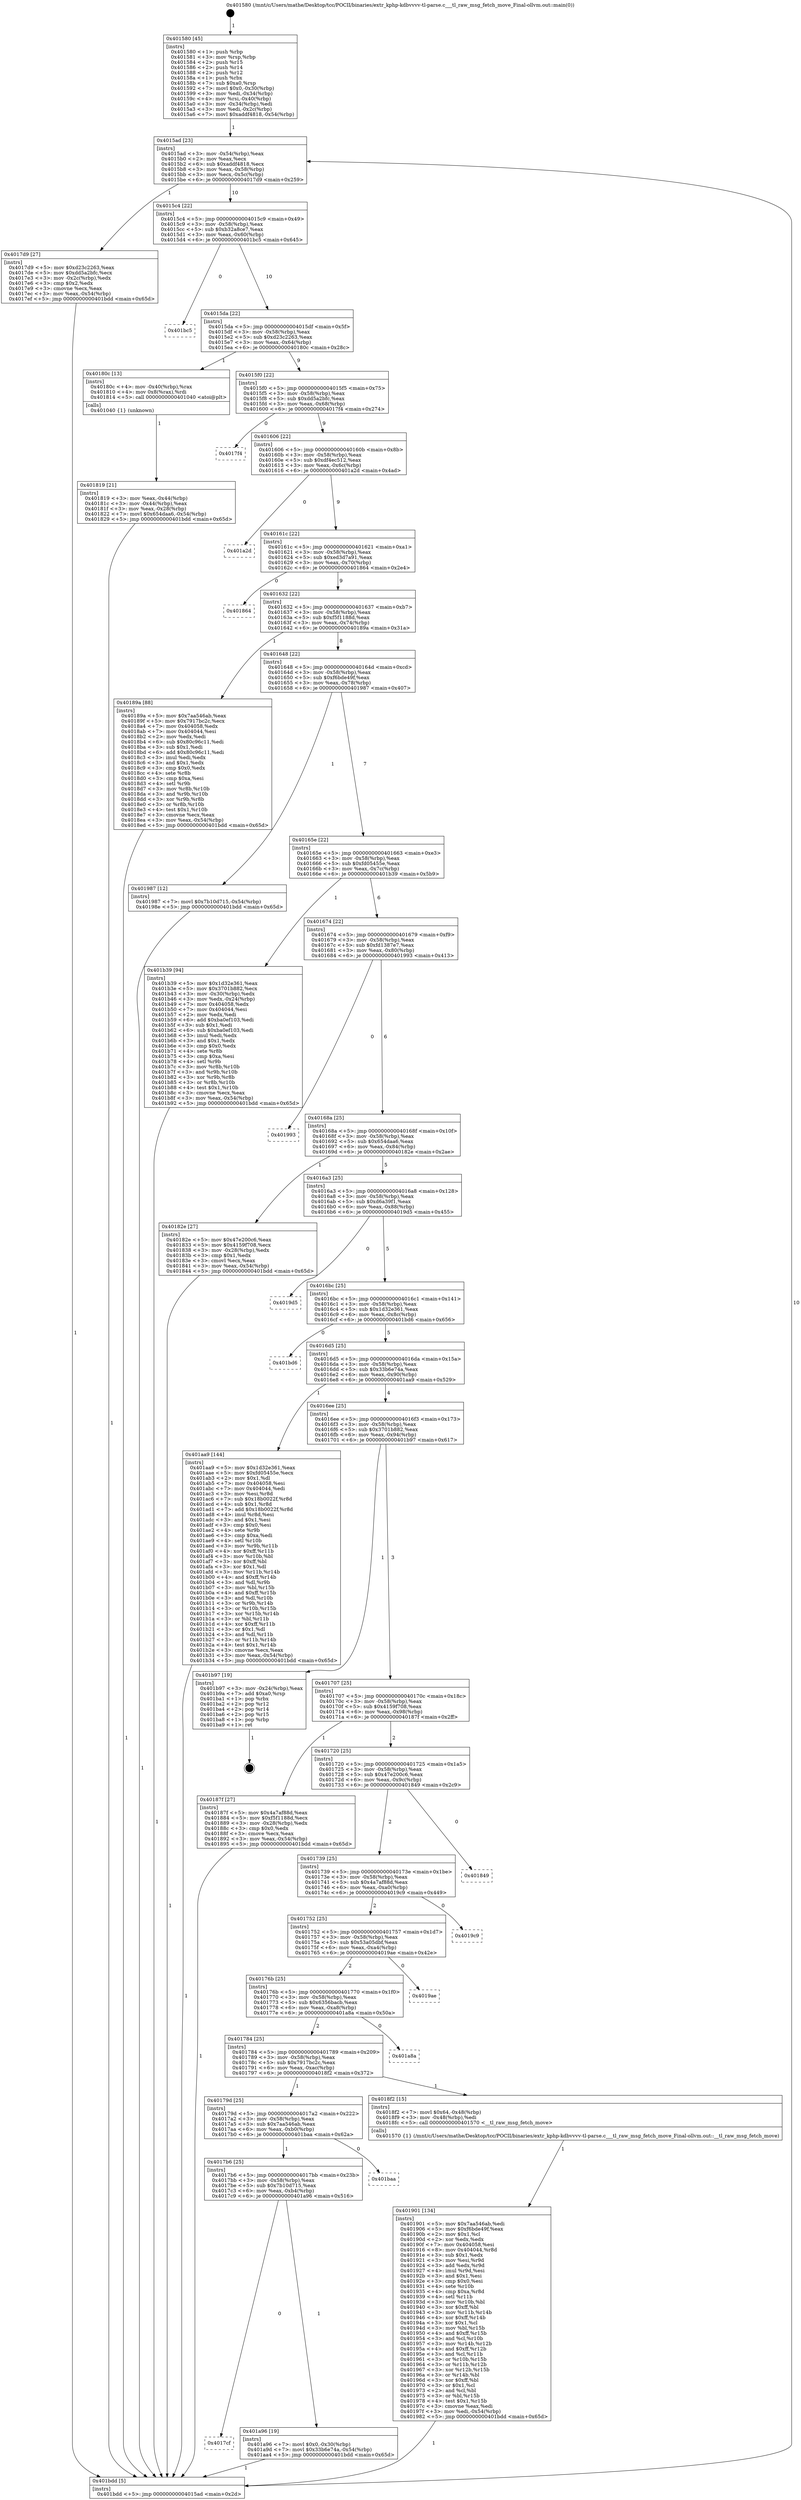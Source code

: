 digraph "0x401580" {
  label = "0x401580 (/mnt/c/Users/mathe/Desktop/tcc/POCII/binaries/extr_kphp-kdbvvvv-tl-parse.c___tl_raw_msg_fetch_move_Final-ollvm.out::main(0))"
  labelloc = "t"
  node[shape=record]

  Entry [label="",width=0.3,height=0.3,shape=circle,fillcolor=black,style=filled]
  "0x4015ad" [label="{
     0x4015ad [23]\l
     | [instrs]\l
     &nbsp;&nbsp;0x4015ad \<+3\>: mov -0x54(%rbp),%eax\l
     &nbsp;&nbsp;0x4015b0 \<+2\>: mov %eax,%ecx\l
     &nbsp;&nbsp;0x4015b2 \<+6\>: sub $0xaddf4818,%ecx\l
     &nbsp;&nbsp;0x4015b8 \<+3\>: mov %eax,-0x58(%rbp)\l
     &nbsp;&nbsp;0x4015bb \<+3\>: mov %ecx,-0x5c(%rbp)\l
     &nbsp;&nbsp;0x4015be \<+6\>: je 00000000004017d9 \<main+0x259\>\l
  }"]
  "0x4017d9" [label="{
     0x4017d9 [27]\l
     | [instrs]\l
     &nbsp;&nbsp;0x4017d9 \<+5\>: mov $0xd23c2263,%eax\l
     &nbsp;&nbsp;0x4017de \<+5\>: mov $0xdd5a2bfc,%ecx\l
     &nbsp;&nbsp;0x4017e3 \<+3\>: mov -0x2c(%rbp),%edx\l
     &nbsp;&nbsp;0x4017e6 \<+3\>: cmp $0x2,%edx\l
     &nbsp;&nbsp;0x4017e9 \<+3\>: cmovne %ecx,%eax\l
     &nbsp;&nbsp;0x4017ec \<+3\>: mov %eax,-0x54(%rbp)\l
     &nbsp;&nbsp;0x4017ef \<+5\>: jmp 0000000000401bdd \<main+0x65d\>\l
  }"]
  "0x4015c4" [label="{
     0x4015c4 [22]\l
     | [instrs]\l
     &nbsp;&nbsp;0x4015c4 \<+5\>: jmp 00000000004015c9 \<main+0x49\>\l
     &nbsp;&nbsp;0x4015c9 \<+3\>: mov -0x58(%rbp),%eax\l
     &nbsp;&nbsp;0x4015cc \<+5\>: sub $0xb32a8ce7,%eax\l
     &nbsp;&nbsp;0x4015d1 \<+3\>: mov %eax,-0x60(%rbp)\l
     &nbsp;&nbsp;0x4015d4 \<+6\>: je 0000000000401bc5 \<main+0x645\>\l
  }"]
  "0x401bdd" [label="{
     0x401bdd [5]\l
     | [instrs]\l
     &nbsp;&nbsp;0x401bdd \<+5\>: jmp 00000000004015ad \<main+0x2d\>\l
  }"]
  "0x401580" [label="{
     0x401580 [45]\l
     | [instrs]\l
     &nbsp;&nbsp;0x401580 \<+1\>: push %rbp\l
     &nbsp;&nbsp;0x401581 \<+3\>: mov %rsp,%rbp\l
     &nbsp;&nbsp;0x401584 \<+2\>: push %r15\l
     &nbsp;&nbsp;0x401586 \<+2\>: push %r14\l
     &nbsp;&nbsp;0x401588 \<+2\>: push %r12\l
     &nbsp;&nbsp;0x40158a \<+1\>: push %rbx\l
     &nbsp;&nbsp;0x40158b \<+7\>: sub $0xa0,%rsp\l
     &nbsp;&nbsp;0x401592 \<+7\>: movl $0x0,-0x30(%rbp)\l
     &nbsp;&nbsp;0x401599 \<+3\>: mov %edi,-0x34(%rbp)\l
     &nbsp;&nbsp;0x40159c \<+4\>: mov %rsi,-0x40(%rbp)\l
     &nbsp;&nbsp;0x4015a0 \<+3\>: mov -0x34(%rbp),%edi\l
     &nbsp;&nbsp;0x4015a3 \<+3\>: mov %edi,-0x2c(%rbp)\l
     &nbsp;&nbsp;0x4015a6 \<+7\>: movl $0xaddf4818,-0x54(%rbp)\l
  }"]
  Exit [label="",width=0.3,height=0.3,shape=circle,fillcolor=black,style=filled,peripheries=2]
  "0x401bc5" [label="{
     0x401bc5\l
  }", style=dashed]
  "0x4015da" [label="{
     0x4015da [22]\l
     | [instrs]\l
     &nbsp;&nbsp;0x4015da \<+5\>: jmp 00000000004015df \<main+0x5f\>\l
     &nbsp;&nbsp;0x4015df \<+3\>: mov -0x58(%rbp),%eax\l
     &nbsp;&nbsp;0x4015e2 \<+5\>: sub $0xd23c2263,%eax\l
     &nbsp;&nbsp;0x4015e7 \<+3\>: mov %eax,-0x64(%rbp)\l
     &nbsp;&nbsp;0x4015ea \<+6\>: je 000000000040180c \<main+0x28c\>\l
  }"]
  "0x4017cf" [label="{
     0x4017cf\l
  }", style=dashed]
  "0x40180c" [label="{
     0x40180c [13]\l
     | [instrs]\l
     &nbsp;&nbsp;0x40180c \<+4\>: mov -0x40(%rbp),%rax\l
     &nbsp;&nbsp;0x401810 \<+4\>: mov 0x8(%rax),%rdi\l
     &nbsp;&nbsp;0x401814 \<+5\>: call 0000000000401040 \<atoi@plt\>\l
     | [calls]\l
     &nbsp;&nbsp;0x401040 \{1\} (unknown)\l
  }"]
  "0x4015f0" [label="{
     0x4015f0 [22]\l
     | [instrs]\l
     &nbsp;&nbsp;0x4015f0 \<+5\>: jmp 00000000004015f5 \<main+0x75\>\l
     &nbsp;&nbsp;0x4015f5 \<+3\>: mov -0x58(%rbp),%eax\l
     &nbsp;&nbsp;0x4015f8 \<+5\>: sub $0xdd5a2bfc,%eax\l
     &nbsp;&nbsp;0x4015fd \<+3\>: mov %eax,-0x68(%rbp)\l
     &nbsp;&nbsp;0x401600 \<+6\>: je 00000000004017f4 \<main+0x274\>\l
  }"]
  "0x401819" [label="{
     0x401819 [21]\l
     | [instrs]\l
     &nbsp;&nbsp;0x401819 \<+3\>: mov %eax,-0x44(%rbp)\l
     &nbsp;&nbsp;0x40181c \<+3\>: mov -0x44(%rbp),%eax\l
     &nbsp;&nbsp;0x40181f \<+3\>: mov %eax,-0x28(%rbp)\l
     &nbsp;&nbsp;0x401822 \<+7\>: movl $0x654daa6,-0x54(%rbp)\l
     &nbsp;&nbsp;0x401829 \<+5\>: jmp 0000000000401bdd \<main+0x65d\>\l
  }"]
  "0x401a96" [label="{
     0x401a96 [19]\l
     | [instrs]\l
     &nbsp;&nbsp;0x401a96 \<+7\>: movl $0x0,-0x30(%rbp)\l
     &nbsp;&nbsp;0x401a9d \<+7\>: movl $0x33b6e74a,-0x54(%rbp)\l
     &nbsp;&nbsp;0x401aa4 \<+5\>: jmp 0000000000401bdd \<main+0x65d\>\l
  }"]
  "0x4017f4" [label="{
     0x4017f4\l
  }", style=dashed]
  "0x401606" [label="{
     0x401606 [22]\l
     | [instrs]\l
     &nbsp;&nbsp;0x401606 \<+5\>: jmp 000000000040160b \<main+0x8b\>\l
     &nbsp;&nbsp;0x40160b \<+3\>: mov -0x58(%rbp),%eax\l
     &nbsp;&nbsp;0x40160e \<+5\>: sub $0xdf4ec512,%eax\l
     &nbsp;&nbsp;0x401613 \<+3\>: mov %eax,-0x6c(%rbp)\l
     &nbsp;&nbsp;0x401616 \<+6\>: je 0000000000401a2d \<main+0x4ad\>\l
  }"]
  "0x4017b6" [label="{
     0x4017b6 [25]\l
     | [instrs]\l
     &nbsp;&nbsp;0x4017b6 \<+5\>: jmp 00000000004017bb \<main+0x23b\>\l
     &nbsp;&nbsp;0x4017bb \<+3\>: mov -0x58(%rbp),%eax\l
     &nbsp;&nbsp;0x4017be \<+5\>: sub $0x7b10d715,%eax\l
     &nbsp;&nbsp;0x4017c3 \<+6\>: mov %eax,-0xb4(%rbp)\l
     &nbsp;&nbsp;0x4017c9 \<+6\>: je 0000000000401a96 \<main+0x516\>\l
  }"]
  "0x401a2d" [label="{
     0x401a2d\l
  }", style=dashed]
  "0x40161c" [label="{
     0x40161c [22]\l
     | [instrs]\l
     &nbsp;&nbsp;0x40161c \<+5\>: jmp 0000000000401621 \<main+0xa1\>\l
     &nbsp;&nbsp;0x401621 \<+3\>: mov -0x58(%rbp),%eax\l
     &nbsp;&nbsp;0x401624 \<+5\>: sub $0xed3d7a91,%eax\l
     &nbsp;&nbsp;0x401629 \<+3\>: mov %eax,-0x70(%rbp)\l
     &nbsp;&nbsp;0x40162c \<+6\>: je 0000000000401864 \<main+0x2e4\>\l
  }"]
  "0x401baa" [label="{
     0x401baa\l
  }", style=dashed]
  "0x401864" [label="{
     0x401864\l
  }", style=dashed]
  "0x401632" [label="{
     0x401632 [22]\l
     | [instrs]\l
     &nbsp;&nbsp;0x401632 \<+5\>: jmp 0000000000401637 \<main+0xb7\>\l
     &nbsp;&nbsp;0x401637 \<+3\>: mov -0x58(%rbp),%eax\l
     &nbsp;&nbsp;0x40163a \<+5\>: sub $0xf5f1188d,%eax\l
     &nbsp;&nbsp;0x40163f \<+3\>: mov %eax,-0x74(%rbp)\l
     &nbsp;&nbsp;0x401642 \<+6\>: je 000000000040189a \<main+0x31a\>\l
  }"]
  "0x401901" [label="{
     0x401901 [134]\l
     | [instrs]\l
     &nbsp;&nbsp;0x401901 \<+5\>: mov $0x7aa546ab,%edi\l
     &nbsp;&nbsp;0x401906 \<+5\>: mov $0xf6bde49f,%eax\l
     &nbsp;&nbsp;0x40190b \<+2\>: mov $0x1,%cl\l
     &nbsp;&nbsp;0x40190d \<+2\>: xor %edx,%edx\l
     &nbsp;&nbsp;0x40190f \<+7\>: mov 0x404058,%esi\l
     &nbsp;&nbsp;0x401916 \<+8\>: mov 0x404044,%r8d\l
     &nbsp;&nbsp;0x40191e \<+3\>: sub $0x1,%edx\l
     &nbsp;&nbsp;0x401921 \<+3\>: mov %esi,%r9d\l
     &nbsp;&nbsp;0x401924 \<+3\>: add %edx,%r9d\l
     &nbsp;&nbsp;0x401927 \<+4\>: imul %r9d,%esi\l
     &nbsp;&nbsp;0x40192b \<+3\>: and $0x1,%esi\l
     &nbsp;&nbsp;0x40192e \<+3\>: cmp $0x0,%esi\l
     &nbsp;&nbsp;0x401931 \<+4\>: sete %r10b\l
     &nbsp;&nbsp;0x401935 \<+4\>: cmp $0xa,%r8d\l
     &nbsp;&nbsp;0x401939 \<+4\>: setl %r11b\l
     &nbsp;&nbsp;0x40193d \<+3\>: mov %r10b,%bl\l
     &nbsp;&nbsp;0x401940 \<+3\>: xor $0xff,%bl\l
     &nbsp;&nbsp;0x401943 \<+3\>: mov %r11b,%r14b\l
     &nbsp;&nbsp;0x401946 \<+4\>: xor $0xff,%r14b\l
     &nbsp;&nbsp;0x40194a \<+3\>: xor $0x1,%cl\l
     &nbsp;&nbsp;0x40194d \<+3\>: mov %bl,%r15b\l
     &nbsp;&nbsp;0x401950 \<+4\>: and $0xff,%r15b\l
     &nbsp;&nbsp;0x401954 \<+3\>: and %cl,%r10b\l
     &nbsp;&nbsp;0x401957 \<+3\>: mov %r14b,%r12b\l
     &nbsp;&nbsp;0x40195a \<+4\>: and $0xff,%r12b\l
     &nbsp;&nbsp;0x40195e \<+3\>: and %cl,%r11b\l
     &nbsp;&nbsp;0x401961 \<+3\>: or %r10b,%r15b\l
     &nbsp;&nbsp;0x401964 \<+3\>: or %r11b,%r12b\l
     &nbsp;&nbsp;0x401967 \<+3\>: xor %r12b,%r15b\l
     &nbsp;&nbsp;0x40196a \<+3\>: or %r14b,%bl\l
     &nbsp;&nbsp;0x40196d \<+3\>: xor $0xff,%bl\l
     &nbsp;&nbsp;0x401970 \<+3\>: or $0x1,%cl\l
     &nbsp;&nbsp;0x401973 \<+2\>: and %cl,%bl\l
     &nbsp;&nbsp;0x401975 \<+3\>: or %bl,%r15b\l
     &nbsp;&nbsp;0x401978 \<+4\>: test $0x1,%r15b\l
     &nbsp;&nbsp;0x40197c \<+3\>: cmovne %eax,%edi\l
     &nbsp;&nbsp;0x40197f \<+3\>: mov %edi,-0x54(%rbp)\l
     &nbsp;&nbsp;0x401982 \<+5\>: jmp 0000000000401bdd \<main+0x65d\>\l
  }"]
  "0x40189a" [label="{
     0x40189a [88]\l
     | [instrs]\l
     &nbsp;&nbsp;0x40189a \<+5\>: mov $0x7aa546ab,%eax\l
     &nbsp;&nbsp;0x40189f \<+5\>: mov $0x7917bc2c,%ecx\l
     &nbsp;&nbsp;0x4018a4 \<+7\>: mov 0x404058,%edx\l
     &nbsp;&nbsp;0x4018ab \<+7\>: mov 0x404044,%esi\l
     &nbsp;&nbsp;0x4018b2 \<+2\>: mov %edx,%edi\l
     &nbsp;&nbsp;0x4018b4 \<+6\>: sub $0x80c96c11,%edi\l
     &nbsp;&nbsp;0x4018ba \<+3\>: sub $0x1,%edi\l
     &nbsp;&nbsp;0x4018bd \<+6\>: add $0x80c96c11,%edi\l
     &nbsp;&nbsp;0x4018c3 \<+3\>: imul %edi,%edx\l
     &nbsp;&nbsp;0x4018c6 \<+3\>: and $0x1,%edx\l
     &nbsp;&nbsp;0x4018c9 \<+3\>: cmp $0x0,%edx\l
     &nbsp;&nbsp;0x4018cc \<+4\>: sete %r8b\l
     &nbsp;&nbsp;0x4018d0 \<+3\>: cmp $0xa,%esi\l
     &nbsp;&nbsp;0x4018d3 \<+4\>: setl %r9b\l
     &nbsp;&nbsp;0x4018d7 \<+3\>: mov %r8b,%r10b\l
     &nbsp;&nbsp;0x4018da \<+3\>: and %r9b,%r10b\l
     &nbsp;&nbsp;0x4018dd \<+3\>: xor %r9b,%r8b\l
     &nbsp;&nbsp;0x4018e0 \<+3\>: or %r8b,%r10b\l
     &nbsp;&nbsp;0x4018e3 \<+4\>: test $0x1,%r10b\l
     &nbsp;&nbsp;0x4018e7 \<+3\>: cmovne %ecx,%eax\l
     &nbsp;&nbsp;0x4018ea \<+3\>: mov %eax,-0x54(%rbp)\l
     &nbsp;&nbsp;0x4018ed \<+5\>: jmp 0000000000401bdd \<main+0x65d\>\l
  }"]
  "0x401648" [label="{
     0x401648 [22]\l
     | [instrs]\l
     &nbsp;&nbsp;0x401648 \<+5\>: jmp 000000000040164d \<main+0xcd\>\l
     &nbsp;&nbsp;0x40164d \<+3\>: mov -0x58(%rbp),%eax\l
     &nbsp;&nbsp;0x401650 \<+5\>: sub $0xf6bde49f,%eax\l
     &nbsp;&nbsp;0x401655 \<+3\>: mov %eax,-0x78(%rbp)\l
     &nbsp;&nbsp;0x401658 \<+6\>: je 0000000000401987 \<main+0x407\>\l
  }"]
  "0x40179d" [label="{
     0x40179d [25]\l
     | [instrs]\l
     &nbsp;&nbsp;0x40179d \<+5\>: jmp 00000000004017a2 \<main+0x222\>\l
     &nbsp;&nbsp;0x4017a2 \<+3\>: mov -0x58(%rbp),%eax\l
     &nbsp;&nbsp;0x4017a5 \<+5\>: sub $0x7aa546ab,%eax\l
     &nbsp;&nbsp;0x4017aa \<+6\>: mov %eax,-0xb0(%rbp)\l
     &nbsp;&nbsp;0x4017b0 \<+6\>: je 0000000000401baa \<main+0x62a\>\l
  }"]
  "0x401987" [label="{
     0x401987 [12]\l
     | [instrs]\l
     &nbsp;&nbsp;0x401987 \<+7\>: movl $0x7b10d715,-0x54(%rbp)\l
     &nbsp;&nbsp;0x40198e \<+5\>: jmp 0000000000401bdd \<main+0x65d\>\l
  }"]
  "0x40165e" [label="{
     0x40165e [22]\l
     | [instrs]\l
     &nbsp;&nbsp;0x40165e \<+5\>: jmp 0000000000401663 \<main+0xe3\>\l
     &nbsp;&nbsp;0x401663 \<+3\>: mov -0x58(%rbp),%eax\l
     &nbsp;&nbsp;0x401666 \<+5\>: sub $0xfd05455e,%eax\l
     &nbsp;&nbsp;0x40166b \<+3\>: mov %eax,-0x7c(%rbp)\l
     &nbsp;&nbsp;0x40166e \<+6\>: je 0000000000401b39 \<main+0x5b9\>\l
  }"]
  "0x4018f2" [label="{
     0x4018f2 [15]\l
     | [instrs]\l
     &nbsp;&nbsp;0x4018f2 \<+7\>: movl $0x64,-0x48(%rbp)\l
     &nbsp;&nbsp;0x4018f9 \<+3\>: mov -0x48(%rbp),%edi\l
     &nbsp;&nbsp;0x4018fc \<+5\>: call 0000000000401570 \<__tl_raw_msg_fetch_move\>\l
     | [calls]\l
     &nbsp;&nbsp;0x401570 \{1\} (/mnt/c/Users/mathe/Desktop/tcc/POCII/binaries/extr_kphp-kdbvvvv-tl-parse.c___tl_raw_msg_fetch_move_Final-ollvm.out::__tl_raw_msg_fetch_move)\l
  }"]
  "0x401b39" [label="{
     0x401b39 [94]\l
     | [instrs]\l
     &nbsp;&nbsp;0x401b39 \<+5\>: mov $0x1d32e361,%eax\l
     &nbsp;&nbsp;0x401b3e \<+5\>: mov $0x3701b882,%ecx\l
     &nbsp;&nbsp;0x401b43 \<+3\>: mov -0x30(%rbp),%edx\l
     &nbsp;&nbsp;0x401b46 \<+3\>: mov %edx,-0x24(%rbp)\l
     &nbsp;&nbsp;0x401b49 \<+7\>: mov 0x404058,%edx\l
     &nbsp;&nbsp;0x401b50 \<+7\>: mov 0x404044,%esi\l
     &nbsp;&nbsp;0x401b57 \<+2\>: mov %edx,%edi\l
     &nbsp;&nbsp;0x401b59 \<+6\>: add $0xba0ef103,%edi\l
     &nbsp;&nbsp;0x401b5f \<+3\>: sub $0x1,%edi\l
     &nbsp;&nbsp;0x401b62 \<+6\>: sub $0xba0ef103,%edi\l
     &nbsp;&nbsp;0x401b68 \<+3\>: imul %edi,%edx\l
     &nbsp;&nbsp;0x401b6b \<+3\>: and $0x1,%edx\l
     &nbsp;&nbsp;0x401b6e \<+3\>: cmp $0x0,%edx\l
     &nbsp;&nbsp;0x401b71 \<+4\>: sete %r8b\l
     &nbsp;&nbsp;0x401b75 \<+3\>: cmp $0xa,%esi\l
     &nbsp;&nbsp;0x401b78 \<+4\>: setl %r9b\l
     &nbsp;&nbsp;0x401b7c \<+3\>: mov %r8b,%r10b\l
     &nbsp;&nbsp;0x401b7f \<+3\>: and %r9b,%r10b\l
     &nbsp;&nbsp;0x401b82 \<+3\>: xor %r9b,%r8b\l
     &nbsp;&nbsp;0x401b85 \<+3\>: or %r8b,%r10b\l
     &nbsp;&nbsp;0x401b88 \<+4\>: test $0x1,%r10b\l
     &nbsp;&nbsp;0x401b8c \<+3\>: cmovne %ecx,%eax\l
     &nbsp;&nbsp;0x401b8f \<+3\>: mov %eax,-0x54(%rbp)\l
     &nbsp;&nbsp;0x401b92 \<+5\>: jmp 0000000000401bdd \<main+0x65d\>\l
  }"]
  "0x401674" [label="{
     0x401674 [22]\l
     | [instrs]\l
     &nbsp;&nbsp;0x401674 \<+5\>: jmp 0000000000401679 \<main+0xf9\>\l
     &nbsp;&nbsp;0x401679 \<+3\>: mov -0x58(%rbp),%eax\l
     &nbsp;&nbsp;0x40167c \<+5\>: sub $0xfd1387e7,%eax\l
     &nbsp;&nbsp;0x401681 \<+3\>: mov %eax,-0x80(%rbp)\l
     &nbsp;&nbsp;0x401684 \<+6\>: je 0000000000401993 \<main+0x413\>\l
  }"]
  "0x401784" [label="{
     0x401784 [25]\l
     | [instrs]\l
     &nbsp;&nbsp;0x401784 \<+5\>: jmp 0000000000401789 \<main+0x209\>\l
     &nbsp;&nbsp;0x401789 \<+3\>: mov -0x58(%rbp),%eax\l
     &nbsp;&nbsp;0x40178c \<+5\>: sub $0x7917bc2c,%eax\l
     &nbsp;&nbsp;0x401791 \<+6\>: mov %eax,-0xac(%rbp)\l
     &nbsp;&nbsp;0x401797 \<+6\>: je 00000000004018f2 \<main+0x372\>\l
  }"]
  "0x401993" [label="{
     0x401993\l
  }", style=dashed]
  "0x40168a" [label="{
     0x40168a [25]\l
     | [instrs]\l
     &nbsp;&nbsp;0x40168a \<+5\>: jmp 000000000040168f \<main+0x10f\>\l
     &nbsp;&nbsp;0x40168f \<+3\>: mov -0x58(%rbp),%eax\l
     &nbsp;&nbsp;0x401692 \<+5\>: sub $0x654daa6,%eax\l
     &nbsp;&nbsp;0x401697 \<+6\>: mov %eax,-0x84(%rbp)\l
     &nbsp;&nbsp;0x40169d \<+6\>: je 000000000040182e \<main+0x2ae\>\l
  }"]
  "0x401a8a" [label="{
     0x401a8a\l
  }", style=dashed]
  "0x40182e" [label="{
     0x40182e [27]\l
     | [instrs]\l
     &nbsp;&nbsp;0x40182e \<+5\>: mov $0x47e200c6,%eax\l
     &nbsp;&nbsp;0x401833 \<+5\>: mov $0x4159f708,%ecx\l
     &nbsp;&nbsp;0x401838 \<+3\>: mov -0x28(%rbp),%edx\l
     &nbsp;&nbsp;0x40183b \<+3\>: cmp $0x1,%edx\l
     &nbsp;&nbsp;0x40183e \<+3\>: cmovl %ecx,%eax\l
     &nbsp;&nbsp;0x401841 \<+3\>: mov %eax,-0x54(%rbp)\l
     &nbsp;&nbsp;0x401844 \<+5\>: jmp 0000000000401bdd \<main+0x65d\>\l
  }"]
  "0x4016a3" [label="{
     0x4016a3 [25]\l
     | [instrs]\l
     &nbsp;&nbsp;0x4016a3 \<+5\>: jmp 00000000004016a8 \<main+0x128\>\l
     &nbsp;&nbsp;0x4016a8 \<+3\>: mov -0x58(%rbp),%eax\l
     &nbsp;&nbsp;0x4016ab \<+5\>: sub $0xd6a39f1,%eax\l
     &nbsp;&nbsp;0x4016b0 \<+6\>: mov %eax,-0x88(%rbp)\l
     &nbsp;&nbsp;0x4016b6 \<+6\>: je 00000000004019d5 \<main+0x455\>\l
  }"]
  "0x40176b" [label="{
     0x40176b [25]\l
     | [instrs]\l
     &nbsp;&nbsp;0x40176b \<+5\>: jmp 0000000000401770 \<main+0x1f0\>\l
     &nbsp;&nbsp;0x401770 \<+3\>: mov -0x58(%rbp),%eax\l
     &nbsp;&nbsp;0x401773 \<+5\>: sub $0x6356bacb,%eax\l
     &nbsp;&nbsp;0x401778 \<+6\>: mov %eax,-0xa8(%rbp)\l
     &nbsp;&nbsp;0x40177e \<+6\>: je 0000000000401a8a \<main+0x50a\>\l
  }"]
  "0x4019d5" [label="{
     0x4019d5\l
  }", style=dashed]
  "0x4016bc" [label="{
     0x4016bc [25]\l
     | [instrs]\l
     &nbsp;&nbsp;0x4016bc \<+5\>: jmp 00000000004016c1 \<main+0x141\>\l
     &nbsp;&nbsp;0x4016c1 \<+3\>: mov -0x58(%rbp),%eax\l
     &nbsp;&nbsp;0x4016c4 \<+5\>: sub $0x1d32e361,%eax\l
     &nbsp;&nbsp;0x4016c9 \<+6\>: mov %eax,-0x8c(%rbp)\l
     &nbsp;&nbsp;0x4016cf \<+6\>: je 0000000000401bd6 \<main+0x656\>\l
  }"]
  "0x4019ae" [label="{
     0x4019ae\l
  }", style=dashed]
  "0x401bd6" [label="{
     0x401bd6\l
  }", style=dashed]
  "0x4016d5" [label="{
     0x4016d5 [25]\l
     | [instrs]\l
     &nbsp;&nbsp;0x4016d5 \<+5\>: jmp 00000000004016da \<main+0x15a\>\l
     &nbsp;&nbsp;0x4016da \<+3\>: mov -0x58(%rbp),%eax\l
     &nbsp;&nbsp;0x4016dd \<+5\>: sub $0x33b6e74a,%eax\l
     &nbsp;&nbsp;0x4016e2 \<+6\>: mov %eax,-0x90(%rbp)\l
     &nbsp;&nbsp;0x4016e8 \<+6\>: je 0000000000401aa9 \<main+0x529\>\l
  }"]
  "0x401752" [label="{
     0x401752 [25]\l
     | [instrs]\l
     &nbsp;&nbsp;0x401752 \<+5\>: jmp 0000000000401757 \<main+0x1d7\>\l
     &nbsp;&nbsp;0x401757 \<+3\>: mov -0x58(%rbp),%eax\l
     &nbsp;&nbsp;0x40175a \<+5\>: sub $0x53a05dbf,%eax\l
     &nbsp;&nbsp;0x40175f \<+6\>: mov %eax,-0xa4(%rbp)\l
     &nbsp;&nbsp;0x401765 \<+6\>: je 00000000004019ae \<main+0x42e\>\l
  }"]
  "0x401aa9" [label="{
     0x401aa9 [144]\l
     | [instrs]\l
     &nbsp;&nbsp;0x401aa9 \<+5\>: mov $0x1d32e361,%eax\l
     &nbsp;&nbsp;0x401aae \<+5\>: mov $0xfd05455e,%ecx\l
     &nbsp;&nbsp;0x401ab3 \<+2\>: mov $0x1,%dl\l
     &nbsp;&nbsp;0x401ab5 \<+7\>: mov 0x404058,%esi\l
     &nbsp;&nbsp;0x401abc \<+7\>: mov 0x404044,%edi\l
     &nbsp;&nbsp;0x401ac3 \<+3\>: mov %esi,%r8d\l
     &nbsp;&nbsp;0x401ac6 \<+7\>: sub $0x18b0022f,%r8d\l
     &nbsp;&nbsp;0x401acd \<+4\>: sub $0x1,%r8d\l
     &nbsp;&nbsp;0x401ad1 \<+7\>: add $0x18b0022f,%r8d\l
     &nbsp;&nbsp;0x401ad8 \<+4\>: imul %r8d,%esi\l
     &nbsp;&nbsp;0x401adc \<+3\>: and $0x1,%esi\l
     &nbsp;&nbsp;0x401adf \<+3\>: cmp $0x0,%esi\l
     &nbsp;&nbsp;0x401ae2 \<+4\>: sete %r9b\l
     &nbsp;&nbsp;0x401ae6 \<+3\>: cmp $0xa,%edi\l
     &nbsp;&nbsp;0x401ae9 \<+4\>: setl %r10b\l
     &nbsp;&nbsp;0x401aed \<+3\>: mov %r9b,%r11b\l
     &nbsp;&nbsp;0x401af0 \<+4\>: xor $0xff,%r11b\l
     &nbsp;&nbsp;0x401af4 \<+3\>: mov %r10b,%bl\l
     &nbsp;&nbsp;0x401af7 \<+3\>: xor $0xff,%bl\l
     &nbsp;&nbsp;0x401afa \<+3\>: xor $0x1,%dl\l
     &nbsp;&nbsp;0x401afd \<+3\>: mov %r11b,%r14b\l
     &nbsp;&nbsp;0x401b00 \<+4\>: and $0xff,%r14b\l
     &nbsp;&nbsp;0x401b04 \<+3\>: and %dl,%r9b\l
     &nbsp;&nbsp;0x401b07 \<+3\>: mov %bl,%r15b\l
     &nbsp;&nbsp;0x401b0a \<+4\>: and $0xff,%r15b\l
     &nbsp;&nbsp;0x401b0e \<+3\>: and %dl,%r10b\l
     &nbsp;&nbsp;0x401b11 \<+3\>: or %r9b,%r14b\l
     &nbsp;&nbsp;0x401b14 \<+3\>: or %r10b,%r15b\l
     &nbsp;&nbsp;0x401b17 \<+3\>: xor %r15b,%r14b\l
     &nbsp;&nbsp;0x401b1a \<+3\>: or %bl,%r11b\l
     &nbsp;&nbsp;0x401b1d \<+4\>: xor $0xff,%r11b\l
     &nbsp;&nbsp;0x401b21 \<+3\>: or $0x1,%dl\l
     &nbsp;&nbsp;0x401b24 \<+3\>: and %dl,%r11b\l
     &nbsp;&nbsp;0x401b27 \<+3\>: or %r11b,%r14b\l
     &nbsp;&nbsp;0x401b2a \<+4\>: test $0x1,%r14b\l
     &nbsp;&nbsp;0x401b2e \<+3\>: cmovne %ecx,%eax\l
     &nbsp;&nbsp;0x401b31 \<+3\>: mov %eax,-0x54(%rbp)\l
     &nbsp;&nbsp;0x401b34 \<+5\>: jmp 0000000000401bdd \<main+0x65d\>\l
  }"]
  "0x4016ee" [label="{
     0x4016ee [25]\l
     | [instrs]\l
     &nbsp;&nbsp;0x4016ee \<+5\>: jmp 00000000004016f3 \<main+0x173\>\l
     &nbsp;&nbsp;0x4016f3 \<+3\>: mov -0x58(%rbp),%eax\l
     &nbsp;&nbsp;0x4016f6 \<+5\>: sub $0x3701b882,%eax\l
     &nbsp;&nbsp;0x4016fb \<+6\>: mov %eax,-0x94(%rbp)\l
     &nbsp;&nbsp;0x401701 \<+6\>: je 0000000000401b97 \<main+0x617\>\l
  }"]
  "0x4019c9" [label="{
     0x4019c9\l
  }", style=dashed]
  "0x401b97" [label="{
     0x401b97 [19]\l
     | [instrs]\l
     &nbsp;&nbsp;0x401b97 \<+3\>: mov -0x24(%rbp),%eax\l
     &nbsp;&nbsp;0x401b9a \<+7\>: add $0xa0,%rsp\l
     &nbsp;&nbsp;0x401ba1 \<+1\>: pop %rbx\l
     &nbsp;&nbsp;0x401ba2 \<+2\>: pop %r12\l
     &nbsp;&nbsp;0x401ba4 \<+2\>: pop %r14\l
     &nbsp;&nbsp;0x401ba6 \<+2\>: pop %r15\l
     &nbsp;&nbsp;0x401ba8 \<+1\>: pop %rbp\l
     &nbsp;&nbsp;0x401ba9 \<+1\>: ret\l
  }"]
  "0x401707" [label="{
     0x401707 [25]\l
     | [instrs]\l
     &nbsp;&nbsp;0x401707 \<+5\>: jmp 000000000040170c \<main+0x18c\>\l
     &nbsp;&nbsp;0x40170c \<+3\>: mov -0x58(%rbp),%eax\l
     &nbsp;&nbsp;0x40170f \<+5\>: sub $0x4159f708,%eax\l
     &nbsp;&nbsp;0x401714 \<+6\>: mov %eax,-0x98(%rbp)\l
     &nbsp;&nbsp;0x40171a \<+6\>: je 000000000040187f \<main+0x2ff\>\l
  }"]
  "0x401739" [label="{
     0x401739 [25]\l
     | [instrs]\l
     &nbsp;&nbsp;0x401739 \<+5\>: jmp 000000000040173e \<main+0x1be\>\l
     &nbsp;&nbsp;0x40173e \<+3\>: mov -0x58(%rbp),%eax\l
     &nbsp;&nbsp;0x401741 \<+5\>: sub $0x4a7af88d,%eax\l
     &nbsp;&nbsp;0x401746 \<+6\>: mov %eax,-0xa0(%rbp)\l
     &nbsp;&nbsp;0x40174c \<+6\>: je 00000000004019c9 \<main+0x449\>\l
  }"]
  "0x40187f" [label="{
     0x40187f [27]\l
     | [instrs]\l
     &nbsp;&nbsp;0x40187f \<+5\>: mov $0x4a7af88d,%eax\l
     &nbsp;&nbsp;0x401884 \<+5\>: mov $0xf5f1188d,%ecx\l
     &nbsp;&nbsp;0x401889 \<+3\>: mov -0x28(%rbp),%edx\l
     &nbsp;&nbsp;0x40188c \<+3\>: cmp $0x0,%edx\l
     &nbsp;&nbsp;0x40188f \<+3\>: cmove %ecx,%eax\l
     &nbsp;&nbsp;0x401892 \<+3\>: mov %eax,-0x54(%rbp)\l
     &nbsp;&nbsp;0x401895 \<+5\>: jmp 0000000000401bdd \<main+0x65d\>\l
  }"]
  "0x401720" [label="{
     0x401720 [25]\l
     | [instrs]\l
     &nbsp;&nbsp;0x401720 \<+5\>: jmp 0000000000401725 \<main+0x1a5\>\l
     &nbsp;&nbsp;0x401725 \<+3\>: mov -0x58(%rbp),%eax\l
     &nbsp;&nbsp;0x401728 \<+5\>: sub $0x47e200c6,%eax\l
     &nbsp;&nbsp;0x40172d \<+6\>: mov %eax,-0x9c(%rbp)\l
     &nbsp;&nbsp;0x401733 \<+6\>: je 0000000000401849 \<main+0x2c9\>\l
  }"]
  "0x401849" [label="{
     0x401849\l
  }", style=dashed]
  Entry -> "0x401580" [label=" 1"]
  "0x4015ad" -> "0x4017d9" [label=" 1"]
  "0x4015ad" -> "0x4015c4" [label=" 10"]
  "0x4017d9" -> "0x401bdd" [label=" 1"]
  "0x401580" -> "0x4015ad" [label=" 1"]
  "0x401bdd" -> "0x4015ad" [label=" 10"]
  "0x401b97" -> Exit [label=" 1"]
  "0x4015c4" -> "0x401bc5" [label=" 0"]
  "0x4015c4" -> "0x4015da" [label=" 10"]
  "0x401b39" -> "0x401bdd" [label=" 1"]
  "0x4015da" -> "0x40180c" [label=" 1"]
  "0x4015da" -> "0x4015f0" [label=" 9"]
  "0x40180c" -> "0x401819" [label=" 1"]
  "0x401819" -> "0x401bdd" [label=" 1"]
  "0x401aa9" -> "0x401bdd" [label=" 1"]
  "0x4015f0" -> "0x4017f4" [label=" 0"]
  "0x4015f0" -> "0x401606" [label=" 9"]
  "0x401a96" -> "0x401bdd" [label=" 1"]
  "0x401606" -> "0x401a2d" [label=" 0"]
  "0x401606" -> "0x40161c" [label=" 9"]
  "0x4017b6" -> "0x401a96" [label=" 1"]
  "0x40161c" -> "0x401864" [label=" 0"]
  "0x40161c" -> "0x401632" [label=" 9"]
  "0x4017b6" -> "0x4017cf" [label=" 0"]
  "0x401632" -> "0x40189a" [label=" 1"]
  "0x401632" -> "0x401648" [label=" 8"]
  "0x40179d" -> "0x401baa" [label=" 0"]
  "0x401648" -> "0x401987" [label=" 1"]
  "0x401648" -> "0x40165e" [label=" 7"]
  "0x40179d" -> "0x4017b6" [label=" 1"]
  "0x40165e" -> "0x401b39" [label=" 1"]
  "0x40165e" -> "0x401674" [label=" 6"]
  "0x401987" -> "0x401bdd" [label=" 1"]
  "0x401674" -> "0x401993" [label=" 0"]
  "0x401674" -> "0x40168a" [label=" 6"]
  "0x4018f2" -> "0x401901" [label=" 1"]
  "0x40168a" -> "0x40182e" [label=" 1"]
  "0x40168a" -> "0x4016a3" [label=" 5"]
  "0x40182e" -> "0x401bdd" [label=" 1"]
  "0x401784" -> "0x40179d" [label=" 1"]
  "0x4016a3" -> "0x4019d5" [label=" 0"]
  "0x4016a3" -> "0x4016bc" [label=" 5"]
  "0x401901" -> "0x401bdd" [label=" 1"]
  "0x4016bc" -> "0x401bd6" [label=" 0"]
  "0x4016bc" -> "0x4016d5" [label=" 5"]
  "0x40176b" -> "0x401784" [label=" 2"]
  "0x4016d5" -> "0x401aa9" [label=" 1"]
  "0x4016d5" -> "0x4016ee" [label=" 4"]
  "0x401784" -> "0x4018f2" [label=" 1"]
  "0x4016ee" -> "0x401b97" [label=" 1"]
  "0x4016ee" -> "0x401707" [label=" 3"]
  "0x401752" -> "0x40176b" [label=" 2"]
  "0x401707" -> "0x40187f" [label=" 1"]
  "0x401707" -> "0x401720" [label=" 2"]
  "0x40187f" -> "0x401bdd" [label=" 1"]
  "0x40189a" -> "0x401bdd" [label=" 1"]
  "0x40176b" -> "0x401a8a" [label=" 0"]
  "0x401720" -> "0x401849" [label=" 0"]
  "0x401720" -> "0x401739" [label=" 2"]
  "0x401752" -> "0x4019ae" [label=" 0"]
  "0x401739" -> "0x4019c9" [label=" 0"]
  "0x401739" -> "0x401752" [label=" 2"]
}
